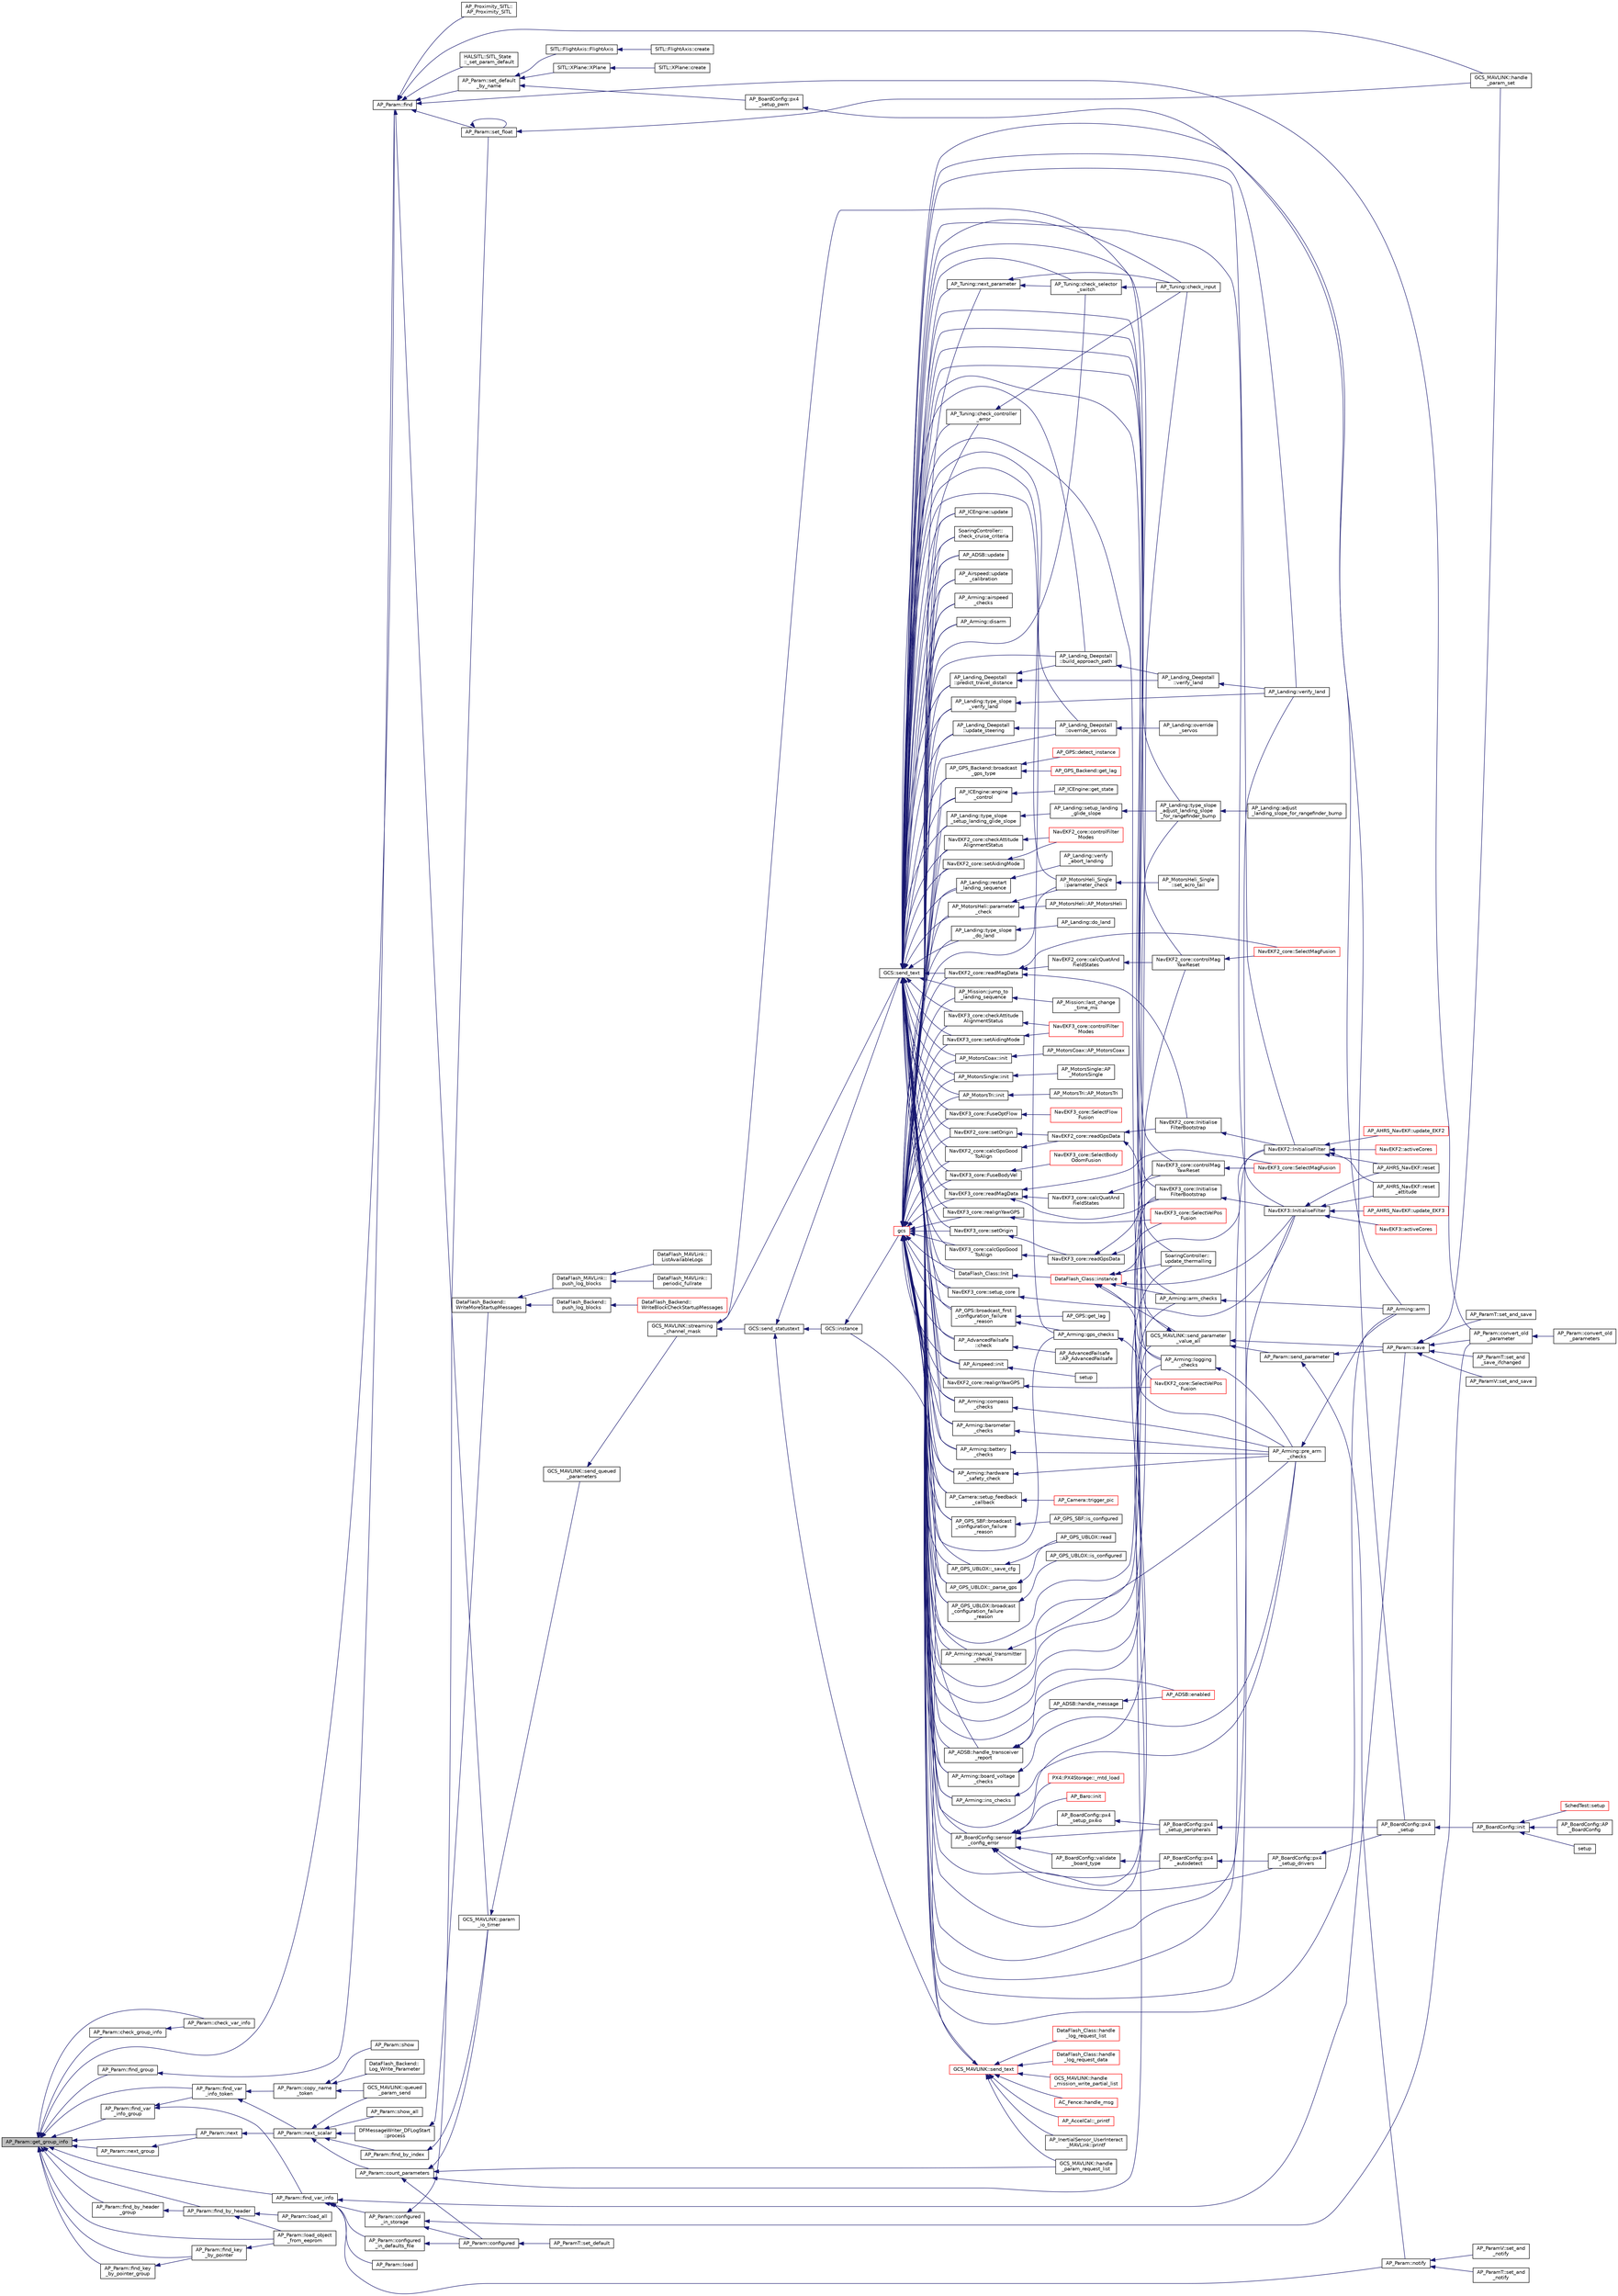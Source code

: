 digraph "AP_Param::get_group_info"
{
 // INTERACTIVE_SVG=YES
  edge [fontname="Helvetica",fontsize="10",labelfontname="Helvetica",labelfontsize="10"];
  node [fontname="Helvetica",fontsize="10",shape=record];
  rankdir="LR";
  Node1 [label="AP_Param::get_group_info",height=0.2,width=0.4,color="black", fillcolor="grey75", style="filled", fontcolor="black"];
  Node1 -> Node2 [dir="back",color="midnightblue",fontsize="10",style="solid",fontname="Helvetica"];
  Node2 [label="AP_Param::check_group_info",height=0.2,width=0.4,color="black", fillcolor="white", style="filled",URL="$classAP__Param.html#ad9baa460eb519cb3b7fe59ecaa01e446"];
  Node2 -> Node3 [dir="back",color="midnightblue",fontsize="10",style="solid",fontname="Helvetica"];
  Node3 [label="AP_Param::check_var_info",height=0.2,width=0.4,color="black", fillcolor="white", style="filled",URL="$classAP__Param.html#acae70ac477c05f1ce09ec8169ce9f9fe"];
  Node1 -> Node3 [dir="back",color="midnightblue",fontsize="10",style="solid",fontname="Helvetica"];
  Node1 -> Node4 [dir="back",color="midnightblue",fontsize="10",style="solid",fontname="Helvetica"];
  Node4 [label="AP_Param::find",height=0.2,width=0.4,color="black", fillcolor="white", style="filled",URL="$classAP__Param.html#a3e646a4ec73842265e47d9ccfe0ced9d"];
  Node4 -> Node5 [dir="back",color="midnightblue",fontsize="10",style="solid",fontname="Helvetica"];
  Node5 [label="HALSITL::SITL_State\l::_set_param_default",height=0.2,width=0.4,color="black", fillcolor="white", style="filled",URL="$classHALSITL_1_1SITL__State.html#a7f809e8cf516b5c58839a6197a7d5a94"];
  Node4 -> Node6 [dir="back",color="midnightblue",fontsize="10",style="solid",fontname="Helvetica"];
  Node6 [label="AP_Proximity_SITL::\lAP_Proximity_SITL",height=0.2,width=0.4,color="black", fillcolor="white", style="filled",URL="$classAP__Proximity__SITL.html#accc4837c13eead416727f2fa8dd8ebf7"];
  Node4 -> Node7 [dir="back",color="midnightblue",fontsize="10",style="solid",fontname="Helvetica"];
  Node7 [label="AP_Param::convert_old\l_parameter",height=0.2,width=0.4,color="black", fillcolor="white", style="filled",URL="$classAP__Param.html#a654a77016ef0dadc5426cbeda0c70662"];
  Node7 -> Node8 [dir="back",color="midnightblue",fontsize="10",style="solid",fontname="Helvetica"];
  Node8 [label="AP_Param::convert_old\l_parameters",height=0.2,width=0.4,color="black", fillcolor="white", style="filled",URL="$classAP__Param.html#ab0fc2976026f41763aa102cd2e67fbb0"];
  Node4 -> Node9 [dir="back",color="midnightblue",fontsize="10",style="solid",fontname="Helvetica"];
  Node9 [label="GCS_MAVLINK::handle\l_param_set",height=0.2,width=0.4,color="black", fillcolor="white", style="filled",URL="$structGCS__MAVLINK.html#ae8138868be824c9478307c705a0e6763"];
  Node4 -> Node10 [dir="back",color="midnightblue",fontsize="10",style="solid",fontname="Helvetica"];
  Node10 [label="GCS_MAVLINK::param\l_io_timer",height=0.2,width=0.4,color="black", fillcolor="white", style="filled",URL="$structGCS__MAVLINK.html#aa618589386d5c8d7fd3ff554a3d91600"];
  Node10 -> Node11 [dir="back",color="midnightblue",fontsize="10",style="solid",fontname="Helvetica"];
  Node11 [label="GCS_MAVLINK::send_queued\l_parameters",height=0.2,width=0.4,color="black", fillcolor="white", style="filled",URL="$structGCS__MAVLINK.html#a44943b0751244617b9c32c9f0af6a059"];
  Node11 -> Node12 [dir="back",color="midnightblue",fontsize="10",style="solid",fontname="Helvetica"];
  Node12 [label="GCS_MAVLINK::streaming\l_channel_mask",height=0.2,width=0.4,color="black", fillcolor="white", style="filled",URL="$structGCS__MAVLINK.html#af948c4a65f98679941885e2c7cc12ac5"];
  Node12 -> Node13 [dir="back",color="midnightblue",fontsize="10",style="solid",fontname="Helvetica"];
  Node13 [label="GCS::send_text",height=0.2,width=0.4,color="black", fillcolor="white", style="filled",URL="$classGCS.html#a9866f3484283db744409e40719cef765"];
  Node13 -> Node14 [dir="back",color="midnightblue",fontsize="10",style="solid",fontname="Helvetica"];
  Node14 [label="AP_ADSB::update",height=0.2,width=0.4,color="black", fillcolor="white", style="filled",URL="$classAP__ADSB.html#ab8305f5d3238ab9efff026ed1e6dc283"];
  Node13 -> Node15 [dir="back",color="midnightblue",fontsize="10",style="solid",fontname="Helvetica"];
  Node15 [label="AP_ADSB::handle_transceiver\l_report",height=0.2,width=0.4,color="black", fillcolor="white", style="filled",URL="$classAP__ADSB.html#a3e100c93ec641fc04cbf8b0472a482f2"];
  Node15 -> Node16 [dir="back",color="midnightblue",fontsize="10",style="solid",fontname="Helvetica"];
  Node16 [label="AP_ADSB::enabled",height=0.2,width=0.4,color="red", fillcolor="white", style="filled",URL="$classAP__ADSB.html#af26aa027b7f46c7bc4c6df02e2b383d8"];
  Node15 -> Node17 [dir="back",color="midnightblue",fontsize="10",style="solid",fontname="Helvetica"];
  Node17 [label="AP_ADSB::handle_message",height=0.2,width=0.4,color="black", fillcolor="white", style="filled",URL="$classAP__ADSB.html#add2ce2f5a7bb949117e97164712f814e"];
  Node17 -> Node16 [dir="back",color="midnightblue",fontsize="10",style="solid",fontname="Helvetica"];
  Node13 -> Node18 [dir="back",color="midnightblue",fontsize="10",style="solid",fontname="Helvetica"];
  Node18 [label="AP_AdvancedFailsafe\l::check",height=0.2,width=0.4,color="black", fillcolor="white", style="filled",URL="$classAP__AdvancedFailsafe.html#a017a878d56457eea9bd9a59c07b92190"];
  Node18 -> Node19 [dir="back",color="midnightblue",fontsize="10",style="solid",fontname="Helvetica"];
  Node19 [label="AP_AdvancedFailsafe\l::AP_AdvancedFailsafe",height=0.2,width=0.4,color="black", fillcolor="white", style="filled",URL="$classAP__AdvancedFailsafe.html#a39be1f9cf2fd71b852e60314e24a5014"];
  Node13 -> Node20 [dir="back",color="midnightblue",fontsize="10",style="solid",fontname="Helvetica"];
  Node20 [label="AP_Airspeed::init",height=0.2,width=0.4,color="black", fillcolor="white", style="filled",URL="$classAP__Airspeed.html#a7499575104f24c6502e1148c353d9637"];
  Node20 -> Node21 [dir="back",color="midnightblue",fontsize="10",style="solid",fontname="Helvetica"];
  Node21 [label="setup",height=0.2,width=0.4,color="black", fillcolor="white", style="filled",URL="$Airspeed_8cpp.html#a4fc01d736fe50cf5b977f755b675f11d"];
  Node13 -> Node22 [dir="back",color="midnightblue",fontsize="10",style="solid",fontname="Helvetica"];
  Node22 [label="AP_Airspeed::update\l_calibration",height=0.2,width=0.4,color="black", fillcolor="white", style="filled",URL="$classAP__Airspeed.html#a1c80f3cc71861ab7b3ea235439746645"];
  Node13 -> Node23 [dir="back",color="midnightblue",fontsize="10",style="solid",fontname="Helvetica"];
  Node23 [label="AP_Arming::barometer\l_checks",height=0.2,width=0.4,color="black", fillcolor="white", style="filled",URL="$classAP__Arming.html#af6f4e5ed936ada30378367cda0ad7710"];
  Node23 -> Node24 [dir="back",color="midnightblue",fontsize="10",style="solid",fontname="Helvetica"];
  Node24 [label="AP_Arming::pre_arm\l_checks",height=0.2,width=0.4,color="black", fillcolor="white", style="filled",URL="$classAP__Arming.html#a73c03baf7f22b7124a2ac9e9286a850a"];
  Node24 -> Node25 [dir="back",color="midnightblue",fontsize="10",style="solid",fontname="Helvetica"];
  Node25 [label="AP_Arming::arm",height=0.2,width=0.4,color="black", fillcolor="white", style="filled",URL="$classAP__Arming.html#a47b859d9929a736df2f08a1cad03efcb"];
  Node13 -> Node26 [dir="back",color="midnightblue",fontsize="10",style="solid",fontname="Helvetica"];
  Node26 [label="AP_Arming::airspeed\l_checks",height=0.2,width=0.4,color="black", fillcolor="white", style="filled",URL="$classAP__Arming.html#a2b7ca6e3c7517feca088b28d45f2fc61"];
  Node13 -> Node27 [dir="back",color="midnightblue",fontsize="10",style="solid",fontname="Helvetica"];
  Node27 [label="AP_Arming::logging\l_checks",height=0.2,width=0.4,color="black", fillcolor="white", style="filled",URL="$classAP__Arming.html#a42b683a689bf706a186653bcf3c1d442"];
  Node27 -> Node24 [dir="back",color="midnightblue",fontsize="10",style="solid",fontname="Helvetica"];
  Node13 -> Node28 [dir="back",color="midnightblue",fontsize="10",style="solid",fontname="Helvetica"];
  Node28 [label="AP_Arming::ins_checks",height=0.2,width=0.4,color="black", fillcolor="white", style="filled",URL="$classAP__Arming.html#a98bb929393d206413a92adb94d443fc8"];
  Node28 -> Node24 [dir="back",color="midnightblue",fontsize="10",style="solid",fontname="Helvetica"];
  Node13 -> Node29 [dir="back",color="midnightblue",fontsize="10",style="solid",fontname="Helvetica"];
  Node29 [label="AP_Arming::compass\l_checks",height=0.2,width=0.4,color="black", fillcolor="white", style="filled",URL="$classAP__Arming.html#a24332b3f5e2e233914bce12e69ae9564"];
  Node29 -> Node24 [dir="back",color="midnightblue",fontsize="10",style="solid",fontname="Helvetica"];
  Node13 -> Node30 [dir="back",color="midnightblue",fontsize="10",style="solid",fontname="Helvetica"];
  Node30 [label="AP_Arming::gps_checks",height=0.2,width=0.4,color="black", fillcolor="white", style="filled",URL="$classAP__Arming.html#a3e31fe40e0d7d0e6befd2f82dd6b5a6d"];
  Node30 -> Node24 [dir="back",color="midnightblue",fontsize="10",style="solid",fontname="Helvetica"];
  Node13 -> Node31 [dir="back",color="midnightblue",fontsize="10",style="solid",fontname="Helvetica"];
  Node31 [label="AP_Arming::battery\l_checks",height=0.2,width=0.4,color="black", fillcolor="white", style="filled",URL="$classAP__Arming.html#a03bd378dc54cf6f8624cac6c2e59aa79"];
  Node31 -> Node24 [dir="back",color="midnightblue",fontsize="10",style="solid",fontname="Helvetica"];
  Node13 -> Node32 [dir="back",color="midnightblue",fontsize="10",style="solid",fontname="Helvetica"];
  Node32 [label="AP_Arming::hardware\l_safety_check",height=0.2,width=0.4,color="black", fillcolor="white", style="filled",URL="$classAP__Arming.html#a66dd88cc4605d1c91c655b2959274b5c"];
  Node32 -> Node24 [dir="back",color="midnightblue",fontsize="10",style="solid",fontname="Helvetica"];
  Node13 -> Node33 [dir="back",color="midnightblue",fontsize="10",style="solid",fontname="Helvetica"];
  Node33 [label="AP_Arming::manual_transmitter\l_checks",height=0.2,width=0.4,color="black", fillcolor="white", style="filled",URL="$classAP__Arming.html#aa2db8e16fc960948bf9ddd7fd875bb3b"];
  Node33 -> Node24 [dir="back",color="midnightblue",fontsize="10",style="solid",fontname="Helvetica"];
  Node13 -> Node34 [dir="back",color="midnightblue",fontsize="10",style="solid",fontname="Helvetica"];
  Node34 [label="AP_Arming::board_voltage\l_checks",height=0.2,width=0.4,color="black", fillcolor="white", style="filled",URL="$classAP__Arming.html#a3a7732a0c5ed5b5ccbb97e72c2a6587c"];
  Node34 -> Node24 [dir="back",color="midnightblue",fontsize="10",style="solid",fontname="Helvetica"];
  Node13 -> Node35 [dir="back",color="midnightblue",fontsize="10",style="solid",fontname="Helvetica"];
  Node35 [label="AP_Arming::arm_checks",height=0.2,width=0.4,color="black", fillcolor="white", style="filled",URL="$classAP__Arming.html#ab2f0095af9b74996b11006d85fc137ed"];
  Node35 -> Node25 [dir="back",color="midnightblue",fontsize="10",style="solid",fontname="Helvetica"];
  Node13 -> Node25 [dir="back",color="midnightblue",fontsize="10",style="solid",fontname="Helvetica"];
  Node13 -> Node36 [dir="back",color="midnightblue",fontsize="10",style="solid",fontname="Helvetica"];
  Node36 [label="AP_Arming::disarm",height=0.2,width=0.4,color="black", fillcolor="white", style="filled",URL="$classAP__Arming.html#a1cd502992feb63526f3e2942576d4c03"];
  Node13 -> Node37 [dir="back",color="midnightblue",fontsize="10",style="solid",fontname="Helvetica"];
  Node37 [label="AP_BoardConfig::sensor\l_config_error",height=0.2,width=0.4,color="black", fillcolor="white", style="filled",URL="$classAP__BoardConfig.html#ab7d977aecbbe7090266bee755bf2cc32"];
  Node37 -> Node38 [dir="back",color="midnightblue",fontsize="10",style="solid",fontname="Helvetica"];
  Node38 [label="PX4::PX4Storage::_mtd_load",height=0.2,width=0.4,color="red", fillcolor="white", style="filled",URL="$classPX4_1_1PX4Storage.html#aad546c170b46ea2e79f105f6a3118ae3"];
  Node37 -> Node39 [dir="back",color="midnightblue",fontsize="10",style="solid",fontname="Helvetica"];
  Node39 [label="AP_Baro::init",height=0.2,width=0.4,color="red", fillcolor="white", style="filled",URL="$classAP__Baro.html#a942db790233528bfbb4d9a07c3454360"];
  Node37 -> Node40 [dir="back",color="midnightblue",fontsize="10",style="solid",fontname="Helvetica"];
  Node40 [label="AP_BoardConfig::px4\l_autodetect",height=0.2,width=0.4,color="black", fillcolor="white", style="filled",URL="$classAP__BoardConfig.html#a7c4ef7fb1a262ecf7ae398c064a8bd2b"];
  Node40 -> Node41 [dir="back",color="midnightblue",fontsize="10",style="solid",fontname="Helvetica"];
  Node41 [label="AP_BoardConfig::px4\l_setup_drivers",height=0.2,width=0.4,color="black", fillcolor="white", style="filled",URL="$classAP__BoardConfig.html#a8eea748fde57e8fe745477393457c576"];
  Node41 -> Node42 [dir="back",color="midnightblue",fontsize="10",style="solid",fontname="Helvetica"];
  Node42 [label="AP_BoardConfig::px4\l_setup",height=0.2,width=0.4,color="black", fillcolor="white", style="filled",URL="$classAP__BoardConfig.html#acc8c8524ca7415a823bb446a8a09d1f1"];
  Node42 -> Node43 [dir="back",color="midnightblue",fontsize="10",style="solid",fontname="Helvetica"];
  Node43 [label="AP_BoardConfig::init",height=0.2,width=0.4,color="black", fillcolor="white", style="filled",URL="$classAP__BoardConfig.html#a53de1d2c0a124ff0d6e3455126237bb5"];
  Node43 -> Node44 [dir="back",color="midnightblue",fontsize="10",style="solid",fontname="Helvetica"];
  Node44 [label="AP_BoardConfig::AP\l_BoardConfig",height=0.2,width=0.4,color="black", fillcolor="white", style="filled",URL="$classAP__BoardConfig.html#a49a7027797d4a5fd9be56b55c85b8e90"];
  Node43 -> Node45 [dir="back",color="midnightblue",fontsize="10",style="solid",fontname="Helvetica"];
  Node45 [label="setup",height=0.2,width=0.4,color="black", fillcolor="white", style="filled",URL="$AHRS__Test_8cpp.html#a4fc01d736fe50cf5b977f755b675f11d"];
  Node43 -> Node46 [dir="back",color="midnightblue",fontsize="10",style="solid",fontname="Helvetica"];
  Node46 [label="SchedTest::setup",height=0.2,width=0.4,color="red", fillcolor="white", style="filled",URL="$classSchedTest.html#ae9afb73f76391e34d47286a516fe5292"];
  Node37 -> Node41 [dir="back",color="midnightblue",fontsize="10",style="solid",fontname="Helvetica"];
  Node37 -> Node47 [dir="back",color="midnightblue",fontsize="10",style="solid",fontname="Helvetica"];
  Node47 [label="AP_BoardConfig::px4\l_setup_peripherals",height=0.2,width=0.4,color="black", fillcolor="white", style="filled",URL="$classAP__BoardConfig.html#abf10a9f4d43760ea3311c4bd22e6205f"];
  Node47 -> Node42 [dir="back",color="midnightblue",fontsize="10",style="solid",fontname="Helvetica"];
  Node37 -> Node48 [dir="back",color="midnightblue",fontsize="10",style="solid",fontname="Helvetica"];
  Node48 [label="AP_BoardConfig::px4\l_setup_px4io",height=0.2,width=0.4,color="black", fillcolor="white", style="filled",URL="$classAP__BoardConfig.html#aa2db66012c1c14fc1ae4f42ff3433785"];
  Node48 -> Node47 [dir="back",color="midnightblue",fontsize="10",style="solid",fontname="Helvetica"];
  Node37 -> Node49 [dir="back",color="midnightblue",fontsize="10",style="solid",fontname="Helvetica"];
  Node49 [label="AP_BoardConfig::validate\l_board_type",height=0.2,width=0.4,color="black", fillcolor="white", style="filled",URL="$classAP__BoardConfig.html#a4627edfc76be9285ca507f8a58c60b72"];
  Node49 -> Node40 [dir="back",color="midnightblue",fontsize="10",style="solid",fontname="Helvetica"];
  Node13 -> Node50 [dir="back",color="midnightblue",fontsize="10",style="solid",fontname="Helvetica"];
  Node50 [label="AP_Camera::setup_feedback\l_callback",height=0.2,width=0.4,color="black", fillcolor="white", style="filled",URL="$classAP__Camera.html#a52203d3c3cc7e420e58c6d0e882f35f4"];
  Node50 -> Node51 [dir="back",color="midnightblue",fontsize="10",style="solid",fontname="Helvetica"];
  Node51 [label="AP_Camera::trigger_pic",height=0.2,width=0.4,color="red", fillcolor="white", style="filled",URL="$classAP__Camera.html#a912338131e4f4ab09eb09139d471b7b3"];
  Node13 -> Node52 [dir="back",color="midnightblue",fontsize="10",style="solid",fontname="Helvetica"];
  Node52 [label="AP_GPS::broadcast_first\l_configuration_failure\l_reason",height=0.2,width=0.4,color="black", fillcolor="white", style="filled",URL="$classAP__GPS.html#a04a660c6aeee0add4d4d6ebac74c2944"];
  Node52 -> Node53 [dir="back",color="midnightblue",fontsize="10",style="solid",fontname="Helvetica"];
  Node53 [label="AP_GPS::get_lag",height=0.2,width=0.4,color="black", fillcolor="white", style="filled",URL="$classAP__GPS.html#a6e74a89971cdb43f9d24e5dd9a36a090"];
  Node52 -> Node30 [dir="back",color="midnightblue",fontsize="10",style="solid",fontname="Helvetica"];
  Node13 -> Node54 [dir="back",color="midnightblue",fontsize="10",style="solid",fontname="Helvetica"];
  Node54 [label="AP_GPS_SBF::broadcast\l_configuration_failure\l_reason",height=0.2,width=0.4,color="black", fillcolor="white", style="filled",URL="$classAP__GPS__SBF.html#a3afd5ceacd87462981cc290fd3dcc66d"];
  Node54 -> Node55 [dir="back",color="midnightblue",fontsize="10",style="solid",fontname="Helvetica"];
  Node55 [label="AP_GPS_SBF::is_configured",height=0.2,width=0.4,color="black", fillcolor="white", style="filled",URL="$classAP__GPS__SBF.html#a6efa60b7831d8b60ebee050d2d37842d"];
  Node13 -> Node56 [dir="back",color="midnightblue",fontsize="10",style="solid",fontname="Helvetica"];
  Node56 [label="AP_GPS_UBLOX::_parse_gps",height=0.2,width=0.4,color="black", fillcolor="white", style="filled",URL="$classAP__GPS__UBLOX.html#a16ae8ab4b0babfbc2245beb0a438ec33"];
  Node56 -> Node57 [dir="back",color="midnightblue",fontsize="10",style="solid",fontname="Helvetica"];
  Node57 [label="AP_GPS_UBLOX::read",height=0.2,width=0.4,color="black", fillcolor="white", style="filled",URL="$classAP__GPS__UBLOX.html#a09825f5ca37ee9bdb5e0939a4073a84e"];
  Node13 -> Node58 [dir="back",color="midnightblue",fontsize="10",style="solid",fontname="Helvetica"];
  Node58 [label="AP_GPS_UBLOX::_save_cfg",height=0.2,width=0.4,color="black", fillcolor="white", style="filled",URL="$classAP__GPS__UBLOX.html#a735f714c51ff36ab8e5fa4cf266627ab"];
  Node58 -> Node57 [dir="back",color="midnightblue",fontsize="10",style="solid",fontname="Helvetica"];
  Node13 -> Node59 [dir="back",color="midnightblue",fontsize="10",style="solid",fontname="Helvetica"];
  Node59 [label="AP_GPS_UBLOX::broadcast\l_configuration_failure\l_reason",height=0.2,width=0.4,color="black", fillcolor="white", style="filled",URL="$classAP__GPS__UBLOX.html#a63fbd7a6bd3cac3ce3072a4713a0d1bc"];
  Node59 -> Node60 [dir="back",color="midnightblue",fontsize="10",style="solid",fontname="Helvetica"];
  Node60 [label="AP_GPS_UBLOX::is_configured",height=0.2,width=0.4,color="black", fillcolor="white", style="filled",URL="$classAP__GPS__UBLOX.html#a58f67b3059c4ba8892d12ae9139f077d"];
  Node13 -> Node61 [dir="back",color="midnightblue",fontsize="10",style="solid",fontname="Helvetica"];
  Node61 [label="AP_GPS_Backend::broadcast\l_gps_type",height=0.2,width=0.4,color="black", fillcolor="white", style="filled",URL="$classAP__GPS__Backend.html#ae08cc0de134fdba86c629c09dc5c8790"];
  Node61 -> Node62 [dir="back",color="midnightblue",fontsize="10",style="solid",fontname="Helvetica"];
  Node62 [label="AP_GPS::detect_instance",height=0.2,width=0.4,color="red", fillcolor="white", style="filled",URL="$classAP__GPS.html#a4bdd5c70ed358b4147a58c7d09f040dd"];
  Node61 -> Node63 [dir="back",color="midnightblue",fontsize="10",style="solid",fontname="Helvetica"];
  Node63 [label="AP_GPS_Backend::get_lag",height=0.2,width=0.4,color="red", fillcolor="white", style="filled",URL="$classAP__GPS__Backend.html#aef958d85d2717afc7b1e3af3eaf19291"];
  Node13 -> Node64 [dir="back",color="midnightblue",fontsize="10",style="solid",fontname="Helvetica"];
  Node64 [label="AP_ICEngine::update",height=0.2,width=0.4,color="black", fillcolor="white", style="filled",URL="$classAP__ICEngine.html#a72c0687138bdfde2f905f00be039b710"];
  Node13 -> Node65 [dir="back",color="midnightblue",fontsize="10",style="solid",fontname="Helvetica"];
  Node65 [label="AP_ICEngine::engine\l_control",height=0.2,width=0.4,color="black", fillcolor="white", style="filled",URL="$classAP__ICEngine.html#a7ff9bcb99673c2fdd18f017902759fdc"];
  Node65 -> Node66 [dir="back",color="midnightblue",fontsize="10",style="solid",fontname="Helvetica"];
  Node66 [label="AP_ICEngine::get_state",height=0.2,width=0.4,color="black", fillcolor="white", style="filled",URL="$classAP__ICEngine.html#a8f16fbca2b8c8ecd7b0c4b25e75b780c"];
  Node13 -> Node67 [dir="back",color="midnightblue",fontsize="10",style="solid",fontname="Helvetica"];
  Node67 [label="AP_Landing::verify_land",height=0.2,width=0.4,color="black", fillcolor="white", style="filled",URL="$classAP__Landing.html#afdbc34de818b9cb366336c23660fd495"];
  Node13 -> Node68 [dir="back",color="midnightblue",fontsize="10",style="solid",fontname="Helvetica"];
  Node68 [label="AP_Landing::restart\l_landing_sequence",height=0.2,width=0.4,color="black", fillcolor="white", style="filled",URL="$classAP__Landing.html#a4cb652398231c274e6061aa6b211366b"];
  Node68 -> Node69 [dir="back",color="midnightblue",fontsize="10",style="solid",fontname="Helvetica"];
  Node69 [label="AP_Landing::verify\l_abort_landing",height=0.2,width=0.4,color="black", fillcolor="white", style="filled",URL="$classAP__Landing.html#a23d5d937afe630bfa1d3eeea5d767e4b"];
  Node13 -> Node70 [dir="back",color="midnightblue",fontsize="10",style="solid",fontname="Helvetica"];
  Node70 [label="AP_Landing_Deepstall\l::override_servos",height=0.2,width=0.4,color="black", fillcolor="white", style="filled",URL="$classAP__Landing__Deepstall.html#aa518e1d049391f63af62d1374f4ee817"];
  Node70 -> Node71 [dir="back",color="midnightblue",fontsize="10",style="solid",fontname="Helvetica"];
  Node71 [label="AP_Landing::override\l_servos",height=0.2,width=0.4,color="black", fillcolor="white", style="filled",URL="$classAP__Landing.html#ab2d71a947b43a822f9b76a29ac4cf901"];
  Node13 -> Node72 [dir="back",color="midnightblue",fontsize="10",style="solid",fontname="Helvetica"];
  Node72 [label="AP_Landing_Deepstall\l::build_approach_path",height=0.2,width=0.4,color="black", fillcolor="white", style="filled",URL="$classAP__Landing__Deepstall.html#a4a72b071a83b10f686db40d93a9ddb7c"];
  Node72 -> Node73 [dir="back",color="midnightblue",fontsize="10",style="solid",fontname="Helvetica"];
  Node73 [label="AP_Landing_Deepstall\l::verify_land",height=0.2,width=0.4,color="black", fillcolor="white", style="filled",URL="$classAP__Landing__Deepstall.html#af3cde793ef57477c3468547de0a8a90f"];
  Node73 -> Node67 [dir="back",color="midnightblue",fontsize="10",style="solid",fontname="Helvetica"];
  Node13 -> Node74 [dir="back",color="midnightblue",fontsize="10",style="solid",fontname="Helvetica"];
  Node74 [label="AP_Landing_Deepstall\l::predict_travel_distance",height=0.2,width=0.4,color="black", fillcolor="white", style="filled",URL="$classAP__Landing__Deepstall.html#a03961c4449fc8bee752c05603b801f96"];
  Node74 -> Node72 [dir="back",color="midnightblue",fontsize="10",style="solid",fontname="Helvetica"];
  Node74 -> Node73 [dir="back",color="midnightblue",fontsize="10",style="solid",fontname="Helvetica"];
  Node13 -> Node75 [dir="back",color="midnightblue",fontsize="10",style="solid",fontname="Helvetica"];
  Node75 [label="AP_Landing_Deepstall\l::update_steering",height=0.2,width=0.4,color="black", fillcolor="white", style="filled",URL="$classAP__Landing__Deepstall.html#aab1493714eff9f5a31b0d084e003e536"];
  Node75 -> Node70 [dir="back",color="midnightblue",fontsize="10",style="solid",fontname="Helvetica"];
  Node13 -> Node76 [dir="back",color="midnightblue",fontsize="10",style="solid",fontname="Helvetica"];
  Node76 [label="AP_Landing::type_slope\l_do_land",height=0.2,width=0.4,color="black", fillcolor="white", style="filled",URL="$classAP__Landing.html#af39dd86c5af8eea24ce31fe858b9c26b"];
  Node76 -> Node77 [dir="back",color="midnightblue",fontsize="10",style="solid",fontname="Helvetica"];
  Node77 [label="AP_Landing::do_land",height=0.2,width=0.4,color="black", fillcolor="white", style="filled",URL="$classAP__Landing.html#ac7cb51eaa69d1bed262223b56ee2c4ce"];
  Node13 -> Node78 [dir="back",color="midnightblue",fontsize="10",style="solid",fontname="Helvetica"];
  Node78 [label="AP_Landing::type_slope\l_verify_land",height=0.2,width=0.4,color="black", fillcolor="white", style="filled",URL="$classAP__Landing.html#a7e884642791e4b1f0b9c396b86055a6a"];
  Node78 -> Node67 [dir="back",color="midnightblue",fontsize="10",style="solid",fontname="Helvetica"];
  Node13 -> Node79 [dir="back",color="midnightblue",fontsize="10",style="solid",fontname="Helvetica"];
  Node79 [label="AP_Landing::type_slope\l_adjust_landing_slope\l_for_rangefinder_bump",height=0.2,width=0.4,color="black", fillcolor="white", style="filled",URL="$classAP__Landing.html#a68317a4d27e65aadc7013a9363da5ce3"];
  Node79 -> Node80 [dir="back",color="midnightblue",fontsize="10",style="solid",fontname="Helvetica"];
  Node80 [label="AP_Landing::adjust\l_landing_slope_for_rangefinder_bump",height=0.2,width=0.4,color="black", fillcolor="white", style="filled",URL="$classAP__Landing.html#aca701ba52726269447500bdf654b3b10"];
  Node13 -> Node81 [dir="back",color="midnightblue",fontsize="10",style="solid",fontname="Helvetica"];
  Node81 [label="AP_Landing::type_slope\l_setup_landing_glide_slope",height=0.2,width=0.4,color="black", fillcolor="white", style="filled",URL="$classAP__Landing.html#a1dfa510a03baa86e6814acf6b3c75595"];
  Node81 -> Node82 [dir="back",color="midnightblue",fontsize="10",style="solid",fontname="Helvetica"];
  Node82 [label="AP_Landing::setup_landing\l_glide_slope",height=0.2,width=0.4,color="black", fillcolor="white", style="filled",URL="$classAP__Landing.html#a5cdce89b787f18c99ced194d501c50ae"];
  Node82 -> Node79 [dir="back",color="midnightblue",fontsize="10",style="solid",fontname="Helvetica"];
  Node13 -> Node83 [dir="back",color="midnightblue",fontsize="10",style="solid",fontname="Helvetica"];
  Node83 [label="AP_Mission::jump_to\l_landing_sequence",height=0.2,width=0.4,color="black", fillcolor="white", style="filled",URL="$classAP__Mission.html#a05baa29469cdd5a9606903a7c6b3f3c1"];
  Node83 -> Node84 [dir="back",color="midnightblue",fontsize="10",style="solid",fontname="Helvetica"];
  Node84 [label="AP_Mission::last_change\l_time_ms",height=0.2,width=0.4,color="black", fillcolor="white", style="filled",URL="$classAP__Mission.html#ad7c38b95e293e4a8304ecf520842e5c7"];
  Node13 -> Node85 [dir="back",color="midnightblue",fontsize="10",style="solid",fontname="Helvetica"];
  Node85 [label="AP_MotorsCoax::init",height=0.2,width=0.4,color="black", fillcolor="white", style="filled",URL="$classAP__MotorsCoax.html#a608e8b345514d5dc776e9127340c16ce"];
  Node85 -> Node86 [dir="back",color="midnightblue",fontsize="10",style="solid",fontname="Helvetica"];
  Node86 [label="AP_MotorsCoax::AP_MotorsCoax",height=0.2,width=0.4,color="black", fillcolor="white", style="filled",URL="$classAP__MotorsCoax.html#a9f2013067a9ad3699bad4bd7ec4fba55",tooltip="Constructor. "];
  Node13 -> Node87 [dir="back",color="midnightblue",fontsize="10",style="solid",fontname="Helvetica"];
  Node87 [label="AP_MotorsHeli::parameter\l_check",height=0.2,width=0.4,color="black", fillcolor="white", style="filled",URL="$classAP__MotorsHeli.html#aa7172580b1d54866a8314e3276fe629f"];
  Node87 -> Node88 [dir="back",color="midnightblue",fontsize="10",style="solid",fontname="Helvetica"];
  Node88 [label="AP_MotorsHeli::AP_MotorsHeli",height=0.2,width=0.4,color="black", fillcolor="white", style="filled",URL="$classAP__MotorsHeli.html#a800343822b4cef4639f4f0a563cb1875",tooltip="Constructor. "];
  Node87 -> Node89 [dir="back",color="midnightblue",fontsize="10",style="solid",fontname="Helvetica"];
  Node89 [label="AP_MotorsHeli_Single\l::parameter_check",height=0.2,width=0.4,color="black", fillcolor="white", style="filled",URL="$classAP__MotorsHeli__Single.html#a3a46691da820ffb3555bcf207127d372"];
  Node89 -> Node90 [dir="back",color="midnightblue",fontsize="10",style="solid",fontname="Helvetica"];
  Node90 [label="AP_MotorsHeli_Single\l::set_acro_tail",height=0.2,width=0.4,color="black", fillcolor="white", style="filled",URL="$classAP__MotorsHeli__Single.html#a190e383774bbdb47389e2a42a4b61fd0"];
  Node13 -> Node89 [dir="back",color="midnightblue",fontsize="10",style="solid",fontname="Helvetica"];
  Node13 -> Node91 [dir="back",color="midnightblue",fontsize="10",style="solid",fontname="Helvetica"];
  Node91 [label="AP_MotorsSingle::init",height=0.2,width=0.4,color="black", fillcolor="white", style="filled",URL="$classAP__MotorsSingle.html#a23f9e9dec626aa810d730065eabadbf3"];
  Node91 -> Node92 [dir="back",color="midnightblue",fontsize="10",style="solid",fontname="Helvetica"];
  Node92 [label="AP_MotorsSingle::AP\l_MotorsSingle",height=0.2,width=0.4,color="black", fillcolor="white", style="filled",URL="$classAP__MotorsSingle.html#a93eade83957680ac6f0b01fadc8fbbfa",tooltip="Constructor. "];
  Node13 -> Node93 [dir="back",color="midnightblue",fontsize="10",style="solid",fontname="Helvetica"];
  Node93 [label="AP_MotorsTri::init",height=0.2,width=0.4,color="black", fillcolor="white", style="filled",URL="$classAP__MotorsTri.html#ab3d9289eccb10b59908b71f5d6deef12"];
  Node93 -> Node94 [dir="back",color="midnightblue",fontsize="10",style="solid",fontname="Helvetica"];
  Node94 [label="AP_MotorsTri::AP_MotorsTri",height=0.2,width=0.4,color="black", fillcolor="white", style="filled",URL="$classAP__MotorsTri.html#a282f48b7e788fbbe5ae835a00937cb02",tooltip="Constructor. "];
  Node13 -> Node95 [dir="back",color="midnightblue",fontsize="10",style="solid",fontname="Helvetica"];
  Node95 [label="NavEKF2::InitialiseFilter",height=0.2,width=0.4,color="black", fillcolor="white", style="filled",URL="$classNavEKF2.html#a9c447b8d84abf2dfc845ddbbbad46a2b"];
  Node95 -> Node96 [dir="back",color="midnightblue",fontsize="10",style="solid",fontname="Helvetica"];
  Node96 [label="AP_AHRS_NavEKF::update_EKF2",height=0.2,width=0.4,color="red", fillcolor="white", style="filled",URL="$classAP__AHRS__NavEKF.html#a0187c6d3d4348b002a204c05d3e94b07"];
  Node95 -> Node97 [dir="back",color="midnightblue",fontsize="10",style="solid",fontname="Helvetica"];
  Node97 [label="AP_AHRS_NavEKF::reset",height=0.2,width=0.4,color="black", fillcolor="white", style="filled",URL="$classAP__AHRS__NavEKF.html#a532ff0df024a4537e5a108c42ba405a7"];
  Node95 -> Node98 [dir="back",color="midnightblue",fontsize="10",style="solid",fontname="Helvetica"];
  Node98 [label="AP_AHRS_NavEKF::reset\l_attitude",height=0.2,width=0.4,color="black", fillcolor="white", style="filled",URL="$classAP__AHRS__NavEKF.html#a9bd3c7f1793a48cd0d736b19fbfaf19a"];
  Node95 -> Node99 [dir="back",color="midnightblue",fontsize="10",style="solid",fontname="Helvetica"];
  Node99 [label="NavEKF2::activeCores",height=0.2,width=0.4,color="red", fillcolor="white", style="filled",URL="$classNavEKF2.html#ab18af2714c15fcf190493c01e2a28c73"];
  Node13 -> Node100 [dir="back",color="midnightblue",fontsize="10",style="solid",fontname="Helvetica"];
  Node100 [label="NavEKF2_core::setAidingMode",height=0.2,width=0.4,color="black", fillcolor="white", style="filled",URL="$classNavEKF2__core.html#a9bd042974d65cfc6b789959c980281e9"];
  Node100 -> Node101 [dir="back",color="midnightblue",fontsize="10",style="solid",fontname="Helvetica"];
  Node101 [label="NavEKF2_core::controlFilter\lModes",height=0.2,width=0.4,color="red", fillcolor="white", style="filled",URL="$classNavEKF2__core.html#a9c41b138c335540f4cc51c4b3fff9b9f"];
  Node13 -> Node102 [dir="back",color="midnightblue",fontsize="10",style="solid",fontname="Helvetica"];
  Node102 [label="NavEKF2_core::checkAttitude\lAlignmentStatus",height=0.2,width=0.4,color="black", fillcolor="white", style="filled",URL="$classNavEKF2__core.html#aeae0381fbcdde23ea1a58f929d0aeafb"];
  Node102 -> Node101 [dir="back",color="midnightblue",fontsize="10",style="solid",fontname="Helvetica"];
  Node13 -> Node103 [dir="back",color="midnightblue",fontsize="10",style="solid",fontname="Helvetica"];
  Node103 [label="NavEKF2_core::setOrigin",height=0.2,width=0.4,color="black", fillcolor="white", style="filled",URL="$classNavEKF2__core.html#af5d9a266f5cbe14a3777c0fd4b54a8a2"];
  Node103 -> Node104 [dir="back",color="midnightblue",fontsize="10",style="solid",fontname="Helvetica"];
  Node104 [label="NavEKF2_core::readGpsData",height=0.2,width=0.4,color="black", fillcolor="white", style="filled",URL="$classNavEKF2__core.html#ae325dba2deac733f1de41c5e7ee4f707"];
  Node104 -> Node105 [dir="back",color="midnightblue",fontsize="10",style="solid",fontname="Helvetica"];
  Node105 [label="NavEKF2_core::Initialise\lFilterBootstrap",height=0.2,width=0.4,color="black", fillcolor="white", style="filled",URL="$classNavEKF2__core.html#a4a06ae47c3edebdecd2b179a0567f00b"];
  Node105 -> Node95 [dir="back",color="midnightblue",fontsize="10",style="solid",fontname="Helvetica"];
  Node104 -> Node106 [dir="back",color="midnightblue",fontsize="10",style="solid",fontname="Helvetica"];
  Node106 [label="NavEKF2_core::SelectVelPos\lFusion",height=0.2,width=0.4,color="red", fillcolor="white", style="filled",URL="$classNavEKF2__core.html#aff31047fa71772bca7ce574617ede0f6"];
  Node13 -> Node107 [dir="back",color="midnightblue",fontsize="10",style="solid",fontname="Helvetica"];
  Node107 [label="NavEKF2_core::controlMag\lYawReset",height=0.2,width=0.4,color="black", fillcolor="white", style="filled",URL="$classNavEKF2__core.html#a3989e564224adfa26b0e32a5a03aca10"];
  Node107 -> Node108 [dir="back",color="midnightblue",fontsize="10",style="solid",fontname="Helvetica"];
  Node108 [label="NavEKF2_core::SelectMagFusion",height=0.2,width=0.4,color="red", fillcolor="white", style="filled",URL="$classNavEKF2__core.html#aa0f6cd840e93e0233f056c88ce45ef85"];
  Node13 -> Node109 [dir="back",color="midnightblue",fontsize="10",style="solid",fontname="Helvetica"];
  Node109 [label="NavEKF2_core::realignYawGPS",height=0.2,width=0.4,color="black", fillcolor="white", style="filled",URL="$classNavEKF2__core.html#aed15cb967c48ddec08676da95e7af668"];
  Node109 -> Node106 [dir="back",color="midnightblue",fontsize="10",style="solid",fontname="Helvetica"];
  Node13 -> Node110 [dir="back",color="midnightblue",fontsize="10",style="solid",fontname="Helvetica"];
  Node110 [label="NavEKF2_core::readMagData",height=0.2,width=0.4,color="black", fillcolor="white", style="filled",URL="$classNavEKF2__core.html#abf6ac301297f486d9690d97c7a19dad8"];
  Node110 -> Node105 [dir="back",color="midnightblue",fontsize="10",style="solid",fontname="Helvetica"];
  Node110 -> Node111 [dir="back",color="midnightblue",fontsize="10",style="solid",fontname="Helvetica"];
  Node111 [label="NavEKF2_core::calcQuatAnd\lFieldStates",height=0.2,width=0.4,color="black", fillcolor="white", style="filled",URL="$classNavEKF2__core.html#af6d172634e15ba1643bf4c53c390f5e2"];
  Node111 -> Node107 [dir="back",color="midnightblue",fontsize="10",style="solid",fontname="Helvetica"];
  Node110 -> Node108 [dir="back",color="midnightblue",fontsize="10",style="solid",fontname="Helvetica"];
  Node13 -> Node112 [dir="back",color="midnightblue",fontsize="10",style="solid",fontname="Helvetica"];
  Node112 [label="NavEKF2_core::calcGpsGood\lToAlign",height=0.2,width=0.4,color="black", fillcolor="white", style="filled",URL="$classNavEKF2__core.html#af17ad10645eedde6134e5988ed2b80b2"];
  Node112 -> Node104 [dir="back",color="midnightblue",fontsize="10",style="solid",fontname="Helvetica"];
  Node13 -> Node113 [dir="back",color="midnightblue",fontsize="10",style="solid",fontname="Helvetica"];
  Node113 [label="NavEKF3::InitialiseFilter",height=0.2,width=0.4,color="black", fillcolor="white", style="filled",URL="$classNavEKF3.html#a07f064fa513fbb6e7188141904f3b5b5"];
  Node113 -> Node114 [dir="back",color="midnightblue",fontsize="10",style="solid",fontname="Helvetica"];
  Node114 [label="AP_AHRS_NavEKF::update_EKF3",height=0.2,width=0.4,color="red", fillcolor="white", style="filled",URL="$classAP__AHRS__NavEKF.html#a324160404f12959e955554f5aed26459"];
  Node113 -> Node97 [dir="back",color="midnightblue",fontsize="10",style="solid",fontname="Helvetica"];
  Node113 -> Node98 [dir="back",color="midnightblue",fontsize="10",style="solid",fontname="Helvetica"];
  Node113 -> Node115 [dir="back",color="midnightblue",fontsize="10",style="solid",fontname="Helvetica"];
  Node115 [label="NavEKF3::activeCores",height=0.2,width=0.4,color="red", fillcolor="white", style="filled",URL="$classNavEKF3.html#a3e1f50ad977a17222fcd7a6851b0f2ec"];
  Node13 -> Node116 [dir="back",color="midnightblue",fontsize="10",style="solid",fontname="Helvetica"];
  Node116 [label="NavEKF3_core::setAidingMode",height=0.2,width=0.4,color="black", fillcolor="white", style="filled",URL="$classNavEKF3__core.html#aa136ad0e0f33a45a6f9d907e4543b9c2"];
  Node116 -> Node117 [dir="back",color="midnightblue",fontsize="10",style="solid",fontname="Helvetica"];
  Node117 [label="NavEKF3_core::controlFilter\lModes",height=0.2,width=0.4,color="red", fillcolor="white", style="filled",URL="$classNavEKF3__core.html#a95c6e08d506573f77311f547a0d97fd2"];
  Node13 -> Node118 [dir="back",color="midnightblue",fontsize="10",style="solid",fontname="Helvetica"];
  Node118 [label="NavEKF3_core::checkAttitude\lAlignmentStatus",height=0.2,width=0.4,color="black", fillcolor="white", style="filled",URL="$classNavEKF3__core.html#a7ccaa712cd813dd23e6cb1a438be83ae"];
  Node118 -> Node117 [dir="back",color="midnightblue",fontsize="10",style="solid",fontname="Helvetica"];
  Node13 -> Node119 [dir="back",color="midnightblue",fontsize="10",style="solid",fontname="Helvetica"];
  Node119 [label="NavEKF3_core::setOrigin",height=0.2,width=0.4,color="black", fillcolor="white", style="filled",URL="$classNavEKF3__core.html#af9e8c548152f6184e43f212ce519d228"];
  Node119 -> Node120 [dir="back",color="midnightblue",fontsize="10",style="solid",fontname="Helvetica"];
  Node120 [label="NavEKF3_core::readGpsData",height=0.2,width=0.4,color="black", fillcolor="white", style="filled",URL="$classNavEKF3__core.html#ac8dc281034818e5fc9b2207daa2b7c3a"];
  Node120 -> Node121 [dir="back",color="midnightblue",fontsize="10",style="solid",fontname="Helvetica"];
  Node121 [label="NavEKF3_core::Initialise\lFilterBootstrap",height=0.2,width=0.4,color="black", fillcolor="white", style="filled",URL="$classNavEKF3__core.html#aae18ada44b1b7be0d45af03391ef961a"];
  Node121 -> Node113 [dir="back",color="midnightblue",fontsize="10",style="solid",fontname="Helvetica"];
  Node120 -> Node122 [dir="back",color="midnightblue",fontsize="10",style="solid",fontname="Helvetica"];
  Node122 [label="NavEKF3_core::SelectVelPos\lFusion",height=0.2,width=0.4,color="red", fillcolor="white", style="filled",URL="$classNavEKF3__core.html#a8f4723dabc873f7112948a18b290fb01"];
  Node13 -> Node123 [dir="back",color="midnightblue",fontsize="10",style="solid",fontname="Helvetica"];
  Node123 [label="NavEKF3_core::setup_core",height=0.2,width=0.4,color="black", fillcolor="white", style="filled",URL="$classNavEKF3__core.html#a0b8f47e59f846a862b145edfaa9b7e99"];
  Node123 -> Node113 [dir="back",color="midnightblue",fontsize="10",style="solid",fontname="Helvetica"];
  Node13 -> Node121 [dir="back",color="midnightblue",fontsize="10",style="solid",fontname="Helvetica"];
  Node13 -> Node124 [dir="back",color="midnightblue",fontsize="10",style="solid",fontname="Helvetica"];
  Node124 [label="NavEKF3_core::controlMag\lYawReset",height=0.2,width=0.4,color="black", fillcolor="white", style="filled",URL="$classNavEKF3__core.html#ae050fc8e6c45d5134f8cba8dabc719e8"];
  Node124 -> Node125 [dir="back",color="midnightblue",fontsize="10",style="solid",fontname="Helvetica"];
  Node125 [label="NavEKF3_core::SelectMagFusion",height=0.2,width=0.4,color="red", fillcolor="white", style="filled",URL="$classNavEKF3__core.html#a800d407d377e6532d563c68cc3c731d8"];
  Node13 -> Node126 [dir="back",color="midnightblue",fontsize="10",style="solid",fontname="Helvetica"];
  Node126 [label="NavEKF3_core::realignYawGPS",height=0.2,width=0.4,color="black", fillcolor="white", style="filled",URL="$classNavEKF3__core.html#a178c96e9746f94c6aff4c1af261f1a02"];
  Node126 -> Node122 [dir="back",color="midnightblue",fontsize="10",style="solid",fontname="Helvetica"];
  Node13 -> Node127 [dir="back",color="midnightblue",fontsize="10",style="solid",fontname="Helvetica"];
  Node127 [label="NavEKF3_core::readMagData",height=0.2,width=0.4,color="black", fillcolor="white", style="filled",URL="$classNavEKF3__core.html#a39fe9f76e9c368cba51e9af9b2367513"];
  Node127 -> Node121 [dir="back",color="midnightblue",fontsize="10",style="solid",fontname="Helvetica"];
  Node127 -> Node128 [dir="back",color="midnightblue",fontsize="10",style="solid",fontname="Helvetica"];
  Node128 [label="NavEKF3_core::calcQuatAnd\lFieldStates",height=0.2,width=0.4,color="black", fillcolor="white", style="filled",URL="$classNavEKF3__core.html#a93a3f4411a8dc4df4819e13856d037d5"];
  Node128 -> Node124 [dir="back",color="midnightblue",fontsize="10",style="solid",fontname="Helvetica"];
  Node127 -> Node125 [dir="back",color="midnightblue",fontsize="10",style="solid",fontname="Helvetica"];
  Node13 -> Node129 [dir="back",color="midnightblue",fontsize="10",style="solid",fontname="Helvetica"];
  Node129 [label="NavEKF3_core::FuseOptFlow",height=0.2,width=0.4,color="black", fillcolor="white", style="filled",URL="$classNavEKF3__core.html#a54648c765fad2d34d1de4453beb07f01"];
  Node129 -> Node130 [dir="back",color="midnightblue",fontsize="10",style="solid",fontname="Helvetica"];
  Node130 [label="NavEKF3_core::SelectFlow\lFusion",height=0.2,width=0.4,color="red", fillcolor="white", style="filled",URL="$classNavEKF3__core.html#a39734940646764850a021495895c7beb"];
  Node13 -> Node131 [dir="back",color="midnightblue",fontsize="10",style="solid",fontname="Helvetica"];
  Node131 [label="NavEKF3_core::FuseBodyVel",height=0.2,width=0.4,color="black", fillcolor="white", style="filled",URL="$classNavEKF3__core.html#ac3a112101b27d4efd4d9f9cb7904268f"];
  Node131 -> Node132 [dir="back",color="midnightblue",fontsize="10",style="solid",fontname="Helvetica"];
  Node132 [label="NavEKF3_core::SelectBody\lOdomFusion",height=0.2,width=0.4,color="red", fillcolor="white", style="filled",URL="$classNavEKF3__core.html#a3428bb1101c7d29ed20a768b39e234a1"];
  Node13 -> Node133 [dir="back",color="midnightblue",fontsize="10",style="solid",fontname="Helvetica"];
  Node133 [label="NavEKF3_core::calcGpsGood\lToAlign",height=0.2,width=0.4,color="black", fillcolor="white", style="filled",URL="$classNavEKF3__core.html#ab712c6228fff3e0413b5bf039755ccaf"];
  Node133 -> Node120 [dir="back",color="midnightblue",fontsize="10",style="solid",fontname="Helvetica"];
  Node13 -> Node134 [dir="back",color="midnightblue",fontsize="10",style="solid",fontname="Helvetica"];
  Node134 [label="SoaringController::\lcheck_cruise_criteria",height=0.2,width=0.4,color="black", fillcolor="white", style="filled",URL="$classSoaringController.html#a67d3126fd2b67b567a8aac3998948170"];
  Node13 -> Node135 [dir="back",color="midnightblue",fontsize="10",style="solid",fontname="Helvetica"];
  Node135 [label="SoaringController::\lupdate_thermalling",height=0.2,width=0.4,color="black", fillcolor="white", style="filled",URL="$classSoaringController.html#abfbc693fd6c93da20fb098aedf6fd596"];
  Node13 -> Node136 [dir="back",color="midnightblue",fontsize="10",style="solid",fontname="Helvetica"];
  Node136 [label="AP_Tuning::check_selector\l_switch",height=0.2,width=0.4,color="black", fillcolor="white", style="filled",URL="$classAP__Tuning.html#a2c322bf5acb10cb09aee89436abf4e04"];
  Node136 -> Node137 [dir="back",color="midnightblue",fontsize="10",style="solid",fontname="Helvetica"];
  Node137 [label="AP_Tuning::check_input",height=0.2,width=0.4,color="black", fillcolor="white", style="filled",URL="$classAP__Tuning.html#a26bf8c5e3711e547ce95654ca285fecb"];
  Node13 -> Node137 [dir="back",color="midnightblue",fontsize="10",style="solid",fontname="Helvetica"];
  Node13 -> Node138 [dir="back",color="midnightblue",fontsize="10",style="solid",fontname="Helvetica"];
  Node138 [label="AP_Tuning::next_parameter",height=0.2,width=0.4,color="black", fillcolor="white", style="filled",URL="$classAP__Tuning.html#a983f0deed9283fcce372f6cc12746b67"];
  Node138 -> Node136 [dir="back",color="midnightblue",fontsize="10",style="solid",fontname="Helvetica"];
  Node138 -> Node137 [dir="back",color="midnightblue",fontsize="10",style="solid",fontname="Helvetica"];
  Node13 -> Node139 [dir="back",color="midnightblue",fontsize="10",style="solid",fontname="Helvetica"];
  Node139 [label="AP_Tuning::check_controller\l_error",height=0.2,width=0.4,color="black", fillcolor="white", style="filled",URL="$classAP__Tuning.html#a2edf7f8bc74c25be438ec7ceacbe9267"];
  Node139 -> Node137 [dir="back",color="midnightblue",fontsize="10",style="solid",fontname="Helvetica"];
  Node13 -> Node140 [dir="back",color="midnightblue",fontsize="10",style="solid",fontname="Helvetica"];
  Node140 [label="DataFlash_Class::Init",height=0.2,width=0.4,color="black", fillcolor="white", style="filled",URL="$classDataFlash__Class.html#aabebe7ff9db07e2890274fceaa81b063"];
  Node140 -> Node141 [dir="back",color="midnightblue",fontsize="10",style="solid",fontname="Helvetica"];
  Node141 [label="DataFlash_Class::instance",height=0.2,width=0.4,color="red", fillcolor="white", style="filled",URL="$classDataFlash__Class.html#af898b7f68e05b5d2a6eaf53d2c178983"];
  Node141 -> Node27 [dir="back",color="midnightblue",fontsize="10",style="solid",fontname="Helvetica"];
  Node141 -> Node35 [dir="back",color="midnightblue",fontsize="10",style="solid",fontname="Helvetica"];
  Node141 -> Node95 [dir="back",color="midnightblue",fontsize="10",style="solid",fontname="Helvetica"];
  Node141 -> Node113 [dir="back",color="midnightblue",fontsize="10",style="solid",fontname="Helvetica"];
  Node141 -> Node135 [dir="back",color="midnightblue",fontsize="10",style="solid",fontname="Helvetica"];
  Node141 -> Node142 [dir="back",color="midnightblue",fontsize="10",style="solid",fontname="Helvetica"];
  Node142 [label="GCS_MAVLINK::send_parameter\l_value_all",height=0.2,width=0.4,color="black", fillcolor="white", style="filled",URL="$structGCS__MAVLINK.html#a1b0f7429c8fb152e17cd5fc0ff0d9267"];
  Node142 -> Node143 [dir="back",color="midnightblue",fontsize="10",style="solid",fontname="Helvetica"];
  Node143 [label="AP_Param::save",height=0.2,width=0.4,color="black", fillcolor="white", style="filled",URL="$classAP__Param.html#ae498713a1575d30e9a10507d76c15e86"];
  Node143 -> Node7 [dir="back",color="midnightblue",fontsize="10",style="solid",fontname="Helvetica"];
  Node143 -> Node144 [dir="back",color="midnightblue",fontsize="10",style="solid",fontname="Helvetica"];
  Node144 [label="AP_ParamT::set_and_save",height=0.2,width=0.4,color="black", fillcolor="white", style="filled",URL="$classAP__ParamT.html#a25edf0e710f7be745fcf64636ba69be8"];
  Node143 -> Node145 [dir="back",color="midnightblue",fontsize="10",style="solid",fontname="Helvetica"];
  Node145 [label="AP_ParamT::set_and\l_save_ifchanged",height=0.2,width=0.4,color="black", fillcolor="white", style="filled",URL="$classAP__ParamT.html#a950a2a2acb4a1073314733cd0856f31f"];
  Node143 -> Node146 [dir="back",color="midnightblue",fontsize="10",style="solid",fontname="Helvetica"];
  Node146 [label="AP_ParamV::set_and_save",height=0.2,width=0.4,color="black", fillcolor="white", style="filled",URL="$classAP__ParamV.html#ad0e5c746e1c9ae91c58e17e84f5ea390"];
  Node143 -> Node9 [dir="back",color="midnightblue",fontsize="10",style="solid",fontname="Helvetica"];
  Node142 -> Node147 [dir="back",color="midnightblue",fontsize="10",style="solid",fontname="Helvetica"];
  Node147 [label="AP_Param::send_parameter",height=0.2,width=0.4,color="black", fillcolor="white", style="filled",URL="$classAP__Param.html#ad4a068b84163265a3753bbf7ab1fe1c9"];
  Node147 -> Node148 [dir="back",color="midnightblue",fontsize="10",style="solid",fontname="Helvetica"];
  Node148 [label="AP_Param::notify",height=0.2,width=0.4,color="black", fillcolor="white", style="filled",URL="$classAP__Param.html#aba65529d8f02fe19a3a3e965733299e3"];
  Node148 -> Node149 [dir="back",color="midnightblue",fontsize="10",style="solid",fontname="Helvetica"];
  Node149 [label="AP_ParamT::set_and\l_notify",height=0.2,width=0.4,color="black", fillcolor="white", style="filled",URL="$classAP__ParamT.html#a62b1304c3772c44d2ec6f89539783eb3"];
  Node148 -> Node150 [dir="back",color="midnightblue",fontsize="10",style="solid",fontname="Helvetica"];
  Node150 [label="AP_ParamV::set_and\l_notify",height=0.2,width=0.4,color="black", fillcolor="white", style="filled",URL="$classAP__ParamV.html#ae08489200f14ff69e81f561f7faf47c5"];
  Node147 -> Node143 [dir="back",color="midnightblue",fontsize="10",style="solid",fontname="Helvetica"];
  Node142 -> Node12 [dir="back",color="midnightblue",fontsize="10",style="solid",fontname="Helvetica"];
  Node12 -> Node151 [dir="back",color="midnightblue",fontsize="10",style="solid",fontname="Helvetica"];
  Node151 [label="GCS::send_statustext",height=0.2,width=0.4,color="black", fillcolor="white", style="filled",URL="$classGCS.html#a313e604179053ea42415b1c9289f13cd"];
  Node151 -> Node13 [dir="back",color="midnightblue",fontsize="10",style="solid",fontname="Helvetica"];
  Node151 -> Node152 [dir="back",color="midnightblue",fontsize="10",style="solid",fontname="Helvetica"];
  Node152 [label="GCS::instance",height=0.2,width=0.4,color="black", fillcolor="white", style="filled",URL="$classGCS.html#ae4cc34bdfabd2de4587d3553e6b4582d"];
  Node152 -> Node153 [dir="back",color="midnightblue",fontsize="10",style="solid",fontname="Helvetica"];
  Node153 [label="gcs",height=0.2,width=0.4,color="red", fillcolor="white", style="filled",URL="$GCS__Common_8cpp.html#a1d3cc361b864ddf64a44c12ab3bd044e"];
  Node153 -> Node56 [dir="back",color="midnightblue",fontsize="10",style="solid",fontname="Helvetica"];
  Node153 -> Node58 [dir="back",color="midnightblue",fontsize="10",style="solid",fontname="Helvetica"];
  Node153 -> Node26 [dir="back",color="midnightblue",fontsize="10",style="solid",fontname="Helvetica"];
  Node153 -> Node25 [dir="back",color="midnightblue",fontsize="10",style="solid",fontname="Helvetica"];
  Node153 -> Node35 [dir="back",color="midnightblue",fontsize="10",style="solid",fontname="Helvetica"];
  Node153 -> Node23 [dir="back",color="midnightblue",fontsize="10",style="solid",fontname="Helvetica"];
  Node153 -> Node31 [dir="back",color="midnightblue",fontsize="10",style="solid",fontname="Helvetica"];
  Node153 -> Node34 [dir="back",color="midnightblue",fontsize="10",style="solid",fontname="Helvetica"];
  Node153 -> Node54 [dir="back",color="midnightblue",fontsize="10",style="solid",fontname="Helvetica"];
  Node153 -> Node59 [dir="back",color="midnightblue",fontsize="10",style="solid",fontname="Helvetica"];
  Node153 -> Node52 [dir="back",color="midnightblue",fontsize="10",style="solid",fontname="Helvetica"];
  Node153 -> Node61 [dir="back",color="midnightblue",fontsize="10",style="solid",fontname="Helvetica"];
  Node153 -> Node72 [dir="back",color="midnightblue",fontsize="10",style="solid",fontname="Helvetica"];
  Node153 -> Node112 [dir="back",color="midnightblue",fontsize="10",style="solid",fontname="Helvetica"];
  Node153 -> Node133 [dir="back",color="midnightblue",fontsize="10",style="solid",fontname="Helvetica"];
  Node153 -> Node18 [dir="back",color="midnightblue",fontsize="10",style="solid",fontname="Helvetica"];
  Node153 -> Node139 [dir="back",color="midnightblue",fontsize="10",style="solid",fontname="Helvetica"];
  Node153 -> Node134 [dir="back",color="midnightblue",fontsize="10",style="solid",fontname="Helvetica"];
  Node153 -> Node137 [dir="back",color="midnightblue",fontsize="10",style="solid",fontname="Helvetica"];
  Node153 -> Node136 [dir="back",color="midnightblue",fontsize="10",style="solid",fontname="Helvetica"];
  Node153 -> Node102 [dir="back",color="midnightblue",fontsize="10",style="solid",fontname="Helvetica"];
  Node153 -> Node118 [dir="back",color="midnightblue",fontsize="10",style="solid",fontname="Helvetica"];
  Node153 -> Node29 [dir="back",color="midnightblue",fontsize="10",style="solid",fontname="Helvetica"];
  Node153 -> Node107 [dir="back",color="midnightblue",fontsize="10",style="solid",fontname="Helvetica"];
  Node153 -> Node124 [dir="back",color="midnightblue",fontsize="10",style="solid",fontname="Helvetica"];
  Node153 -> Node36 [dir="back",color="midnightblue",fontsize="10",style="solid",fontname="Helvetica"];
  Node153 -> Node65 [dir="back",color="midnightblue",fontsize="10",style="solid",fontname="Helvetica"];
  Node153 -> Node131 [dir="back",color="midnightblue",fontsize="10",style="solid",fontname="Helvetica"];
  Node153 -> Node129 [dir="back",color="midnightblue",fontsize="10",style="solid",fontname="Helvetica"];
  Node153 -> Node30 [dir="back",color="midnightblue",fontsize="10",style="solid",fontname="Helvetica"];
  Node153 -> Node15 [dir="back",color="midnightblue",fontsize="10",style="solid",fontname="Helvetica"];
  Node153 -> Node32 [dir="back",color="midnightblue",fontsize="10",style="solid",fontname="Helvetica"];
  Node153 -> Node93 [dir="back",color="midnightblue",fontsize="10",style="solid",fontname="Helvetica"];
  Node153 -> Node85 [dir="back",color="midnightblue",fontsize="10",style="solid",fontname="Helvetica"];
  Node153 -> Node91 [dir="back",color="midnightblue",fontsize="10",style="solid",fontname="Helvetica"];
  Node153 -> Node20 [dir="back",color="midnightblue",fontsize="10",style="solid",fontname="Helvetica"];
  Node153 -> Node140 [dir="back",color="midnightblue",fontsize="10",style="solid",fontname="Helvetica"];
  Node153 -> Node113 [dir="back",color="midnightblue",fontsize="10",style="solid",fontname="Helvetica"];
  Node153 -> Node95 [dir="back",color="midnightblue",fontsize="10",style="solid",fontname="Helvetica"];
  Node153 -> Node121 [dir="back",color="midnightblue",fontsize="10",style="solid",fontname="Helvetica"];
  Node153 -> Node28 [dir="back",color="midnightblue",fontsize="10",style="solid",fontname="Helvetica"];
  Node153 -> Node83 [dir="back",color="midnightblue",fontsize="10",style="solid",fontname="Helvetica"];
  Node153 -> Node27 [dir="back",color="midnightblue",fontsize="10",style="solid",fontname="Helvetica"];
  Node153 -> Node33 [dir="back",color="midnightblue",fontsize="10",style="solid",fontname="Helvetica"];
  Node153 -> Node138 [dir="back",color="midnightblue",fontsize="10",style="solid",fontname="Helvetica"];
  Node153 -> Node70 [dir="back",color="midnightblue",fontsize="10",style="solid",fontname="Helvetica"];
  Node153 -> Node87 [dir="back",color="midnightblue",fontsize="10",style="solid",fontname="Helvetica"];
  Node153 -> Node89 [dir="back",color="midnightblue",fontsize="10",style="solid",fontname="Helvetica"];
  Node153 -> Node74 [dir="back",color="midnightblue",fontsize="10",style="solid",fontname="Helvetica"];
  Node153 -> Node110 [dir="back",color="midnightblue",fontsize="10",style="solid",fontname="Helvetica"];
  Node153 -> Node127 [dir="back",color="midnightblue",fontsize="10",style="solid",fontname="Helvetica"];
  Node153 -> Node109 [dir="back",color="midnightblue",fontsize="10",style="solid",fontname="Helvetica"];
  Node153 -> Node126 [dir="back",color="midnightblue",fontsize="10",style="solid",fontname="Helvetica"];
  Node153 -> Node68 [dir="back",color="midnightblue",fontsize="10",style="solid",fontname="Helvetica"];
  Node153 -> Node154 [dir="back",color="midnightblue",fontsize="10",style="solid",fontname="Helvetica"];
  Node154 [label="GCS_MAVLINK::send_text",height=0.2,width=0.4,color="red", fillcolor="white", style="filled",URL="$structGCS__MAVLINK.html#a4a140f70e82bd456931afdfe045d610b"];
  Node154 -> Node155 [dir="back",color="midnightblue",fontsize="10",style="solid",fontname="Helvetica"];
  Node155 [label="AC_Fence::handle_msg",height=0.2,width=0.4,color="red", fillcolor="white", style="filled",URL="$classAC__Fence.html#a9e7499c3b42f4ef5cc120bf103d17fe3",tooltip="handler for polygon fence messages with GCS "];
  Node154 -> Node156 [dir="back",color="midnightblue",fontsize="10",style="solid",fontname="Helvetica"];
  Node156 [label="AP_AccelCal::_printf",height=0.2,width=0.4,color="red", fillcolor="white", style="filled",URL="$classAP__AccelCal.html#abe59da874832ef2d6a025a3975fb735c"];
  Node154 -> Node157 [dir="back",color="midnightblue",fontsize="10",style="solid",fontname="Helvetica"];
  Node157 [label="AP_InertialSensor_UserInteract\l_MAVLink::printf",height=0.2,width=0.4,color="black", fillcolor="white", style="filled",URL="$classAP__InertialSensor__UserInteract__MAVLink.html#a738f50c0b4d0737de7f853960729b139"];
  Node154 -> Node158 [dir="back",color="midnightblue",fontsize="10",style="solid",fontname="Helvetica"];
  Node158 [label="DataFlash_Class::handle\l_log_request_list",height=0.2,width=0.4,color="red", fillcolor="white", style="filled",URL="$classDataFlash__Class.html#aa8189b376a616ce549bae1617e00025e"];
  Node154 -> Node159 [dir="back",color="midnightblue",fontsize="10",style="solid",fontname="Helvetica"];
  Node159 [label="DataFlash_Class::handle\l_log_request_data",height=0.2,width=0.4,color="red", fillcolor="white", style="filled",URL="$classDataFlash__Class.html#a7460bed0ed59f26ad3cfa317b212bcdd"];
  Node154 -> Node152 [dir="back",color="midnightblue",fontsize="10",style="solid",fontname="Helvetica"];
  Node154 -> Node160 [dir="back",color="midnightblue",fontsize="10",style="solid",fontname="Helvetica"];
  Node160 [label="GCS_MAVLINK::handle\l_mission_write_partial_list",height=0.2,width=0.4,color="red", fillcolor="white", style="filled",URL="$structGCS__MAVLINK.html#add72083180081323352d4f701ae0d7d2"];
  Node154 -> Node161 [dir="back",color="midnightblue",fontsize="10",style="solid",fontname="Helvetica"];
  Node161 [label="GCS_MAVLINK::handle\l_param_request_list",height=0.2,width=0.4,color="black", fillcolor="white", style="filled",URL="$structGCS__MAVLINK.html#a45f2a7f8ba45e6d161ba4d6971e3fd66"];
  Node153 -> Node37 [dir="back",color="midnightblue",fontsize="10",style="solid",fontname="Helvetica"];
  Node153 -> Node100 [dir="back",color="midnightblue",fontsize="10",style="solid",fontname="Helvetica"];
  Node153 -> Node116 [dir="back",color="midnightblue",fontsize="10",style="solid",fontname="Helvetica"];
  Node153 -> Node103 [dir="back",color="midnightblue",fontsize="10",style="solid",fontname="Helvetica"];
  Node153 -> Node119 [dir="back",color="midnightblue",fontsize="10",style="solid",fontname="Helvetica"];
  Node153 -> Node123 [dir="back",color="midnightblue",fontsize="10",style="solid",fontname="Helvetica"];
  Node153 -> Node50 [dir="back",color="midnightblue",fontsize="10",style="solid",fontname="Helvetica"];
  Node153 -> Node79 [dir="back",color="midnightblue",fontsize="10",style="solid",fontname="Helvetica"];
  Node153 -> Node76 [dir="back",color="midnightblue",fontsize="10",style="solid",fontname="Helvetica"];
  Node153 -> Node81 [dir="back",color="midnightblue",fontsize="10",style="solid",fontname="Helvetica"];
  Node153 -> Node78 [dir="back",color="midnightblue",fontsize="10",style="solid",fontname="Helvetica"];
  Node153 -> Node64 [dir="back",color="midnightblue",fontsize="10",style="solid",fontname="Helvetica"];
  Node153 -> Node14 [dir="back",color="midnightblue",fontsize="10",style="solid",fontname="Helvetica"];
  Node153 -> Node22 [dir="back",color="midnightblue",fontsize="10",style="solid",fontname="Helvetica"];
  Node153 -> Node75 [dir="back",color="midnightblue",fontsize="10",style="solid",fontname="Helvetica"];
  Node153 -> Node135 [dir="back",color="midnightblue",fontsize="10",style="solid",fontname="Helvetica"];
  Node153 -> Node67 [dir="back",color="midnightblue",fontsize="10",style="solid",fontname="Helvetica"];
  Node151 -> Node154 [dir="back",color="midnightblue",fontsize="10",style="solid",fontname="Helvetica"];
  Node4 -> Node162 [dir="back",color="midnightblue",fontsize="10",style="solid",fontname="Helvetica"];
  Node162 [label="AP_Param::set_default\l_by_name",height=0.2,width=0.4,color="black", fillcolor="white", style="filled",URL="$classAP__Param.html#a2b48c93dbe81f66160ffcd23f1d89dc4"];
  Node162 -> Node163 [dir="back",color="midnightblue",fontsize="10",style="solid",fontname="Helvetica"];
  Node163 [label="AP_BoardConfig::px4\l_setup_pwm",height=0.2,width=0.4,color="black", fillcolor="white", style="filled",URL="$classAP__BoardConfig.html#a4f5368bdfce64997e606baf4503f08bc"];
  Node163 -> Node42 [dir="back",color="midnightblue",fontsize="10",style="solid",fontname="Helvetica"];
  Node162 -> Node164 [dir="back",color="midnightblue",fontsize="10",style="solid",fontname="Helvetica"];
  Node164 [label="SITL::FlightAxis::FlightAxis",height=0.2,width=0.4,color="black", fillcolor="white", style="filled",URL="$classSITL_1_1FlightAxis.html#afc9e225252f3015562d2d36619bc5021"];
  Node164 -> Node165 [dir="back",color="midnightblue",fontsize="10",style="solid",fontname="Helvetica"];
  Node165 [label="SITL::FlightAxis::create",height=0.2,width=0.4,color="black", fillcolor="white", style="filled",URL="$classSITL_1_1FlightAxis.html#ab7a4087eeadbf41e4075405074694765"];
  Node162 -> Node166 [dir="back",color="midnightblue",fontsize="10",style="solid",fontname="Helvetica"];
  Node166 [label="SITL::XPlane::XPlane",height=0.2,width=0.4,color="black", fillcolor="white", style="filled",URL="$classSITL_1_1XPlane.html#a53cad04dbb4877676e0a42a545525116"];
  Node166 -> Node167 [dir="back",color="midnightblue",fontsize="10",style="solid",fontname="Helvetica"];
  Node167 [label="SITL::XPlane::create",height=0.2,width=0.4,color="black", fillcolor="white", style="filled",URL="$classSITL_1_1XPlane.html#a5cbab32f016edeff5108ded953c17cbe"];
  Node4 -> Node168 [dir="back",color="midnightblue",fontsize="10",style="solid",fontname="Helvetica"];
  Node168 [label="AP_Param::set_float",height=0.2,width=0.4,color="black", fillcolor="white", style="filled",URL="$classAP__Param.html#a8e39a797c459da1df94a40bb92e8ea2b"];
  Node168 -> Node168 [dir="back",color="midnightblue",fontsize="10",style="solid",fontname="Helvetica"];
  Node168 -> Node9 [dir="back",color="midnightblue",fontsize="10",style="solid",fontname="Helvetica"];
  Node1 -> Node169 [dir="back",color="midnightblue",fontsize="10",style="solid",fontname="Helvetica"];
  Node169 [label="AP_Param::find_by_header",height=0.2,width=0.4,color="black", fillcolor="white", style="filled",URL="$classAP__Param.html#a12ecf37b37b5bb3f4c2d43b8ac382a9a"];
  Node169 -> Node170 [dir="back",color="midnightblue",fontsize="10",style="solid",fontname="Helvetica"];
  Node170 [label="AP_Param::load_all",height=0.2,width=0.4,color="black", fillcolor="white", style="filled",URL="$classAP__Param.html#a4452cde66683a44f33a76e93711ee66d"];
  Node169 -> Node171 [dir="back",color="midnightblue",fontsize="10",style="solid",fontname="Helvetica"];
  Node171 [label="AP_Param::load_object\l_from_eeprom",height=0.2,width=0.4,color="black", fillcolor="white", style="filled",URL="$classAP__Param.html#aa77bffb8e31b126d527b6b65cb430e2c"];
  Node1 -> Node172 [dir="back",color="midnightblue",fontsize="10",style="solid",fontname="Helvetica"];
  Node172 [label="AP_Param::find_by_header\l_group",height=0.2,width=0.4,color="black", fillcolor="white", style="filled",URL="$classAP__Param.html#a681a15cfdd0c27cac69b2a26628e2a8c"];
  Node172 -> Node169 [dir="back",color="midnightblue",fontsize="10",style="solid",fontname="Helvetica"];
  Node1 -> Node173 [dir="back",color="midnightblue",fontsize="10",style="solid",fontname="Helvetica"];
  Node173 [label="AP_Param::find_group",height=0.2,width=0.4,color="black", fillcolor="white", style="filled",URL="$classAP__Param.html#a6d02e2c94f578782f8f68ef0fec7a43d"];
  Node173 -> Node4 [dir="back",color="midnightblue",fontsize="10",style="solid",fontname="Helvetica"];
  Node1 -> Node174 [dir="back",color="midnightblue",fontsize="10",style="solid",fontname="Helvetica"];
  Node174 [label="AP_Param::find_key\l_by_pointer",height=0.2,width=0.4,color="black", fillcolor="white", style="filled",URL="$classAP__Param.html#ae37c408fb6a06737f2010ef54f7df704"];
  Node174 -> Node171 [dir="back",color="midnightblue",fontsize="10",style="solid",fontname="Helvetica"];
  Node1 -> Node175 [dir="back",color="midnightblue",fontsize="10",style="solid",fontname="Helvetica"];
  Node175 [label="AP_Param::find_key\l_by_pointer_group",height=0.2,width=0.4,color="black", fillcolor="white", style="filled",URL="$classAP__Param.html#aa15dd4117be49f3d129f4c3c1799644b"];
  Node175 -> Node174 [dir="back",color="midnightblue",fontsize="10",style="solid",fontname="Helvetica"];
  Node1 -> Node176 [dir="back",color="midnightblue",fontsize="10",style="solid",fontname="Helvetica"];
  Node176 [label="AP_Param::find_var_info",height=0.2,width=0.4,color="black", fillcolor="white", style="filled",URL="$classAP__Param.html#aab955f3ed616f208732c15ff4f323ccd"];
  Node176 -> Node177 [dir="back",color="midnightblue",fontsize="10",style="solid",fontname="Helvetica"];
  Node177 [label="AP_Param::configured\l_in_defaults_file",height=0.2,width=0.4,color="black", fillcolor="white", style="filled",URL="$classAP__Param.html#a1b09106d45234cbb5307898d80effd8c"];
  Node177 -> Node178 [dir="back",color="midnightblue",fontsize="10",style="solid",fontname="Helvetica"];
  Node178 [label="AP_Param::configured",height=0.2,width=0.4,color="black", fillcolor="white", style="filled",URL="$classAP__Param.html#a60934eed4cae32483c185fed4cd6f2fa"];
  Node178 -> Node179 [dir="back",color="midnightblue",fontsize="10",style="solid",fontname="Helvetica"];
  Node179 [label="AP_ParamT::set_default",height=0.2,width=0.4,color="black", fillcolor="white", style="filled",URL="$classAP__ParamT.html#a2f5275aa6f7bfe76f576f9aa13282089"];
  Node176 -> Node180 [dir="back",color="midnightblue",fontsize="10",style="solid",fontname="Helvetica"];
  Node180 [label="AP_Param::configured\l_in_storage",height=0.2,width=0.4,color="black", fillcolor="white", style="filled",URL="$classAP__Param.html#a4b0a9c95aab15865b5515d068634d220"];
  Node180 -> Node178 [dir="back",color="midnightblue",fontsize="10",style="solid",fontname="Helvetica"];
  Node180 -> Node7 [dir="back",color="midnightblue",fontsize="10",style="solid",fontname="Helvetica"];
  Node180 -> Node168 [dir="back",color="midnightblue",fontsize="10",style="solid",fontname="Helvetica"];
  Node176 -> Node181 [dir="back",color="midnightblue",fontsize="10",style="solid",fontname="Helvetica"];
  Node181 [label="AP_Param::load",height=0.2,width=0.4,color="black", fillcolor="white", style="filled",URL="$classAP__Param.html#acc7389e0ddc7f46347692a18c43a8d80"];
  Node176 -> Node148 [dir="back",color="midnightblue",fontsize="10",style="solid",fontname="Helvetica"];
  Node176 -> Node143 [dir="back",color="midnightblue",fontsize="10",style="solid",fontname="Helvetica"];
  Node1 -> Node182 [dir="back",color="midnightblue",fontsize="10",style="solid",fontname="Helvetica"];
  Node182 [label="AP_Param::find_var\l_info_group",height=0.2,width=0.4,color="black", fillcolor="white", style="filled",URL="$classAP__Param.html#a0a5b0b035c7d17569e4a814f20f00985"];
  Node182 -> Node176 [dir="back",color="midnightblue",fontsize="10",style="solid",fontname="Helvetica"];
  Node182 -> Node183 [dir="back",color="midnightblue",fontsize="10",style="solid",fontname="Helvetica"];
  Node183 [label="AP_Param::find_var\l_info_token",height=0.2,width=0.4,color="black", fillcolor="white", style="filled",URL="$classAP__Param.html#aa2638d3b9db28506452fc121c7faa7ff"];
  Node183 -> Node184 [dir="back",color="midnightblue",fontsize="10",style="solid",fontname="Helvetica"];
  Node184 [label="AP_Param::copy_name\l_token",height=0.2,width=0.4,color="black", fillcolor="white", style="filled",URL="$classAP__Param.html#a1ae2225a14191dcd19d1739b62e9cca1"];
  Node184 -> Node185 [dir="back",color="midnightblue",fontsize="10",style="solid",fontname="Helvetica"];
  Node185 [label="DataFlash_Backend::\lLog_Write_Parameter",height=0.2,width=0.4,color="black", fillcolor="white", style="filled",URL="$classDataFlash__Backend.html#a76b0eff7f34874f2a35c4d6241203e6f"];
  Node184 -> Node186 [dir="back",color="midnightblue",fontsize="10",style="solid",fontname="Helvetica"];
  Node186 [label="GCS_MAVLINK::queued\l_param_send",height=0.2,width=0.4,color="black", fillcolor="white", style="filled",URL="$structGCS__MAVLINK.html#a508b2da2af9a77f175c60cac467cec70",tooltip="Send the next pending parameter, called from deferred message handling code. "];
  Node184 -> Node187 [dir="back",color="midnightblue",fontsize="10",style="solid",fontname="Helvetica"];
  Node187 [label="AP_Param::show",height=0.2,width=0.4,color="black", fillcolor="white", style="filled",URL="$classAP__Param.html#a2319bfb40f3b06d0db1f7483e5973bb0",tooltip="print the value of one variable "];
  Node183 -> Node188 [dir="back",color="midnightblue",fontsize="10",style="solid",fontname="Helvetica"];
  Node188 [label="AP_Param::next_scalar",height=0.2,width=0.4,color="black", fillcolor="white", style="filled",URL="$classAP__Param.html#a8cf8477edefdb6a0b2173d8229894173"];
  Node188 -> Node189 [dir="back",color="midnightblue",fontsize="10",style="solid",fontname="Helvetica"];
  Node189 [label="AP_Param::find_by_index",height=0.2,width=0.4,color="black", fillcolor="white", style="filled",URL="$classAP__Param.html#acab771c52831e63c3985007ff9f59330"];
  Node189 -> Node10 [dir="back",color="midnightblue",fontsize="10",style="solid",fontname="Helvetica"];
  Node188 -> Node190 [dir="back",color="midnightblue",fontsize="10",style="solid",fontname="Helvetica"];
  Node190 [label="AP_Param::show_all",height=0.2,width=0.4,color="black", fillcolor="white", style="filled",URL="$classAP__Param.html#aa36407f7c1e11ab7c144f14a26a4b7d3",tooltip="print the value of all variables "];
  Node188 -> Node191 [dir="back",color="midnightblue",fontsize="10",style="solid",fontname="Helvetica"];
  Node191 [label="AP_Param::count_parameters",height=0.2,width=0.4,color="black", fillcolor="white", style="filled",URL="$classAP__Param.html#a0819a26c7b80edb7a245036d1303cc75"];
  Node191 -> Node178 [dir="back",color="midnightblue",fontsize="10",style="solid",fontname="Helvetica"];
  Node191 -> Node161 [dir="back",color="midnightblue",fontsize="10",style="solid",fontname="Helvetica"];
  Node191 -> Node10 [dir="back",color="midnightblue",fontsize="10",style="solid",fontname="Helvetica"];
  Node191 -> Node142 [dir="back",color="midnightblue",fontsize="10",style="solid",fontname="Helvetica"];
  Node188 -> Node192 [dir="back",color="midnightblue",fontsize="10",style="solid",fontname="Helvetica"];
  Node192 [label="DFMessageWriter_DFLogStart\l::process",height=0.2,width=0.4,color="black", fillcolor="white", style="filled",URL="$classDFMessageWriter__DFLogStart.html#a81d7ab192bff2616b7649f3d4bdf7ca7"];
  Node192 -> Node193 [dir="back",color="midnightblue",fontsize="10",style="solid",fontname="Helvetica"];
  Node193 [label="DataFlash_Backend::\lWriteMoreStartupMessages",height=0.2,width=0.4,color="black", fillcolor="white", style="filled",URL="$classDataFlash__Backend.html#af17a5022c4e47cfdd56c1a5887e85632"];
  Node193 -> Node194 [dir="back",color="midnightblue",fontsize="10",style="solid",fontname="Helvetica"];
  Node194 [label="DataFlash_Backend::\lpush_log_blocks",height=0.2,width=0.4,color="black", fillcolor="white", style="filled",URL="$classDataFlash__Backend.html#af5ccb067107a1ee7289ec208b5bc3bae"];
  Node194 -> Node195 [dir="back",color="midnightblue",fontsize="10",style="solid",fontname="Helvetica"];
  Node195 [label="DataFlash_Backend::\lWriteBlockCheckStartupMessages",height=0.2,width=0.4,color="red", fillcolor="white", style="filled",URL="$classDataFlash__Backend.html#a82784dcb330ac456bbd1d3333b7c5769"];
  Node193 -> Node196 [dir="back",color="midnightblue",fontsize="10",style="solid",fontname="Helvetica"];
  Node196 [label="DataFlash_MAVLink::\lpush_log_blocks",height=0.2,width=0.4,color="black", fillcolor="white", style="filled",URL="$classDataFlash__MAVLink.html#a250d61a602a4792e744532d41ea38d34"];
  Node196 -> Node197 [dir="back",color="midnightblue",fontsize="10",style="solid",fontname="Helvetica"];
  Node197 [label="DataFlash_MAVLink::\lperiodic_fullrate",height=0.2,width=0.4,color="black", fillcolor="white", style="filled",URL="$classDataFlash__MAVLink.html#a62e4eb460ca5b7f9ea2869763518803c"];
  Node196 -> Node198 [dir="back",color="midnightblue",fontsize="10",style="solid",fontname="Helvetica"];
  Node198 [label="DataFlash_MAVLink::\lListAvailableLogs",height=0.2,width=0.4,color="black", fillcolor="white", style="filled",URL="$classDataFlash__MAVLink.html#a7ce5650e9a386a430ca3ba71c7f733f2"];
  Node188 -> Node186 [dir="back",color="midnightblue",fontsize="10",style="solid",fontname="Helvetica"];
  Node1 -> Node183 [dir="back",color="midnightblue",fontsize="10",style="solid",fontname="Helvetica"];
  Node1 -> Node171 [dir="back",color="midnightblue",fontsize="10",style="solid",fontname="Helvetica"];
  Node1 -> Node199 [dir="back",color="midnightblue",fontsize="10",style="solid",fontname="Helvetica"];
  Node199 [label="AP_Param::next",height=0.2,width=0.4,color="black", fillcolor="white", style="filled",URL="$classAP__Param.html#ae329f47d0829a6ca578562fbec2d7383"];
  Node199 -> Node188 [dir="back",color="midnightblue",fontsize="10",style="solid",fontname="Helvetica"];
  Node1 -> Node200 [dir="back",color="midnightblue",fontsize="10",style="solid",fontname="Helvetica"];
  Node200 [label="AP_Param::next_group",height=0.2,width=0.4,color="black", fillcolor="white", style="filled",URL="$classAP__Param.html#a17601b9ec7791da2904e07683e059e11"];
  Node200 -> Node199 [dir="back",color="midnightblue",fontsize="10",style="solid",fontname="Helvetica"];
}
